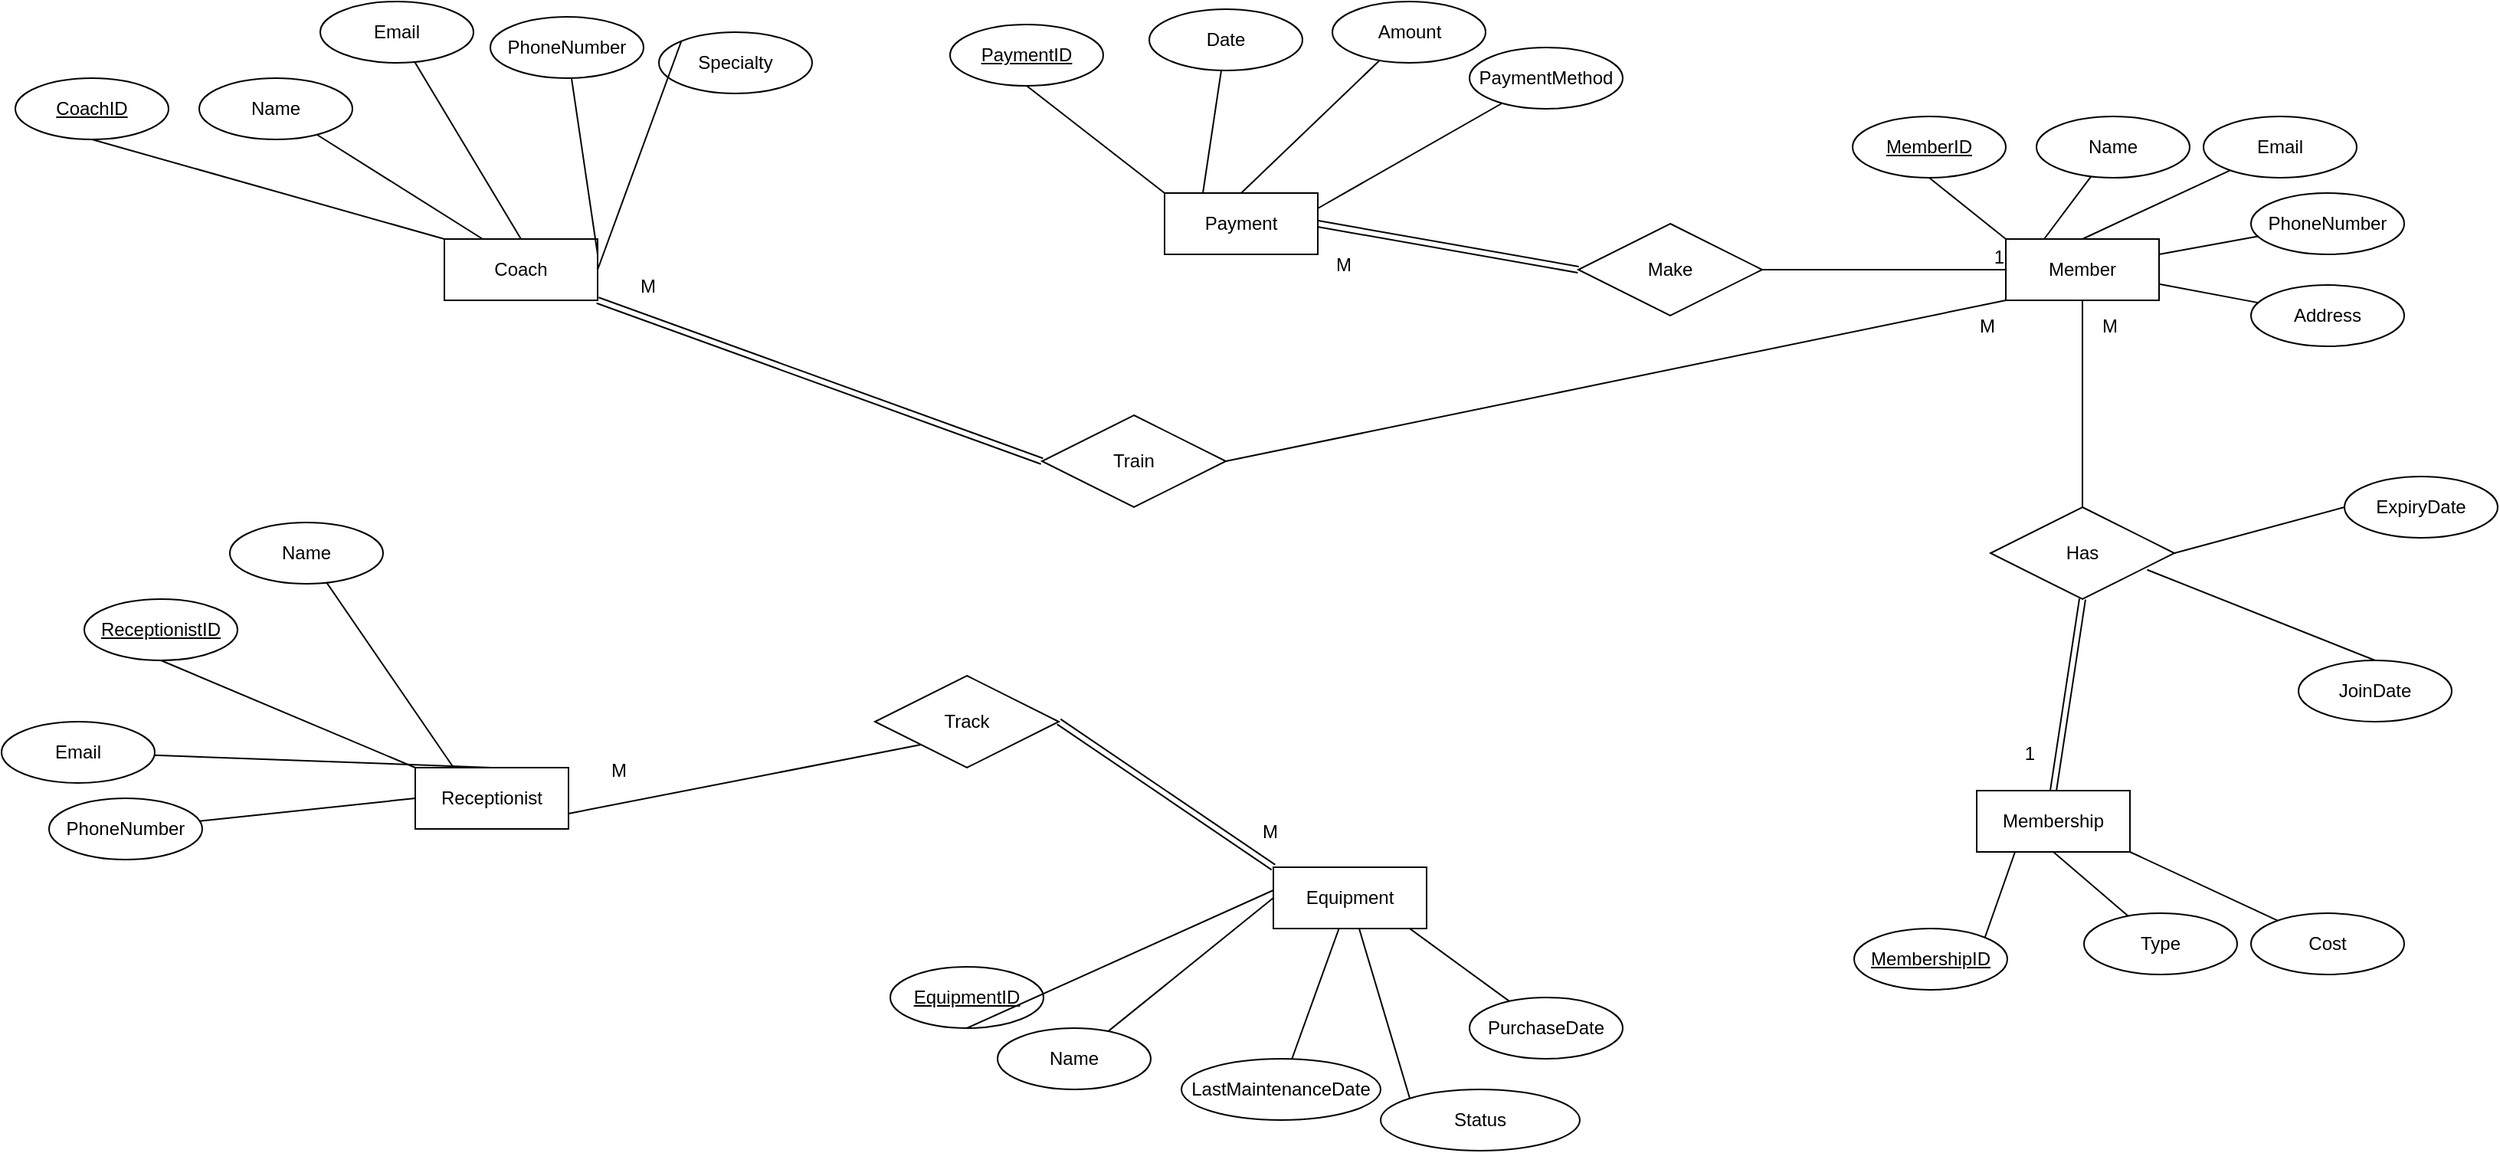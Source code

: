 <mxfile version="25.0.3" pages="2">
  <diagram name="ERD" id="cdSSShs4NnJKhbmgQN8T">
    <mxGraphModel dx="2681" dy="784" grid="1" gridSize="10" guides="1" tooltips="1" connect="1" arrows="1" fold="1" page="1" pageScale="1" pageWidth="850" pageHeight="1100" math="0" shadow="0" extFonts="Permanent Marker^https://fonts.googleapis.com/css?family=Permanent+Marker">
      <root>
        <mxCell id="0" />
        <mxCell id="1" parent="0" />
        <mxCell id="Lm2aUK_gfq5kiJsOKqdE-2" value="Member" style="whiteSpace=wrap;html=1;align=center;" parent="1" vertex="1">
          <mxGeometry x="829" y="165" width="100" height="40" as="geometry" />
        </mxCell>
        <mxCell id="Lm2aUK_gfq5kiJsOKqdE-11" value="MemberID " style="ellipse;whiteSpace=wrap;html=1;align=center;fontStyle=4;" parent="1" vertex="1">
          <mxGeometry x="729" y="85" width="100" height="40" as="geometry" />
        </mxCell>
        <mxCell id="Lm2aUK_gfq5kiJsOKqdE-13" value="" style="endArrow=none;html=1;rounded=0;exitX=0.5;exitY=1;exitDx=0;exitDy=0;entryX=0;entryY=0;entryDx=0;entryDy=0;" parent="1" source="Lm2aUK_gfq5kiJsOKqdE-11" target="Lm2aUK_gfq5kiJsOKqdE-2" edge="1">
          <mxGeometry relative="1" as="geometry">
            <mxPoint x="589" y="305" as="sourcePoint" />
            <mxPoint x="749" y="305" as="targetPoint" />
          </mxGeometry>
        </mxCell>
        <mxCell id="Lm2aUK_gfq5kiJsOKqdE-14" value="Name" style="ellipse;whiteSpace=wrap;html=1;align=center;" parent="1" vertex="1">
          <mxGeometry x="849" y="85" width="100" height="40" as="geometry" />
        </mxCell>
        <mxCell id="Lm2aUK_gfq5kiJsOKqdE-15" value="" style="endArrow=none;html=1;rounded=0;entryX=0.25;entryY=0;entryDx=0;entryDy=0;" parent="1" source="Lm2aUK_gfq5kiJsOKqdE-14" target="Lm2aUK_gfq5kiJsOKqdE-2" edge="1">
          <mxGeometry relative="1" as="geometry">
            <mxPoint x="789" y="135" as="sourcePoint" />
            <mxPoint x="839" y="175" as="targetPoint" />
          </mxGeometry>
        </mxCell>
        <mxCell id="Lm2aUK_gfq5kiJsOKqdE-16" value="Email" style="ellipse;whiteSpace=wrap;html=1;align=center;" parent="1" vertex="1">
          <mxGeometry x="958" y="85" width="100" height="40" as="geometry" />
        </mxCell>
        <mxCell id="Lm2aUK_gfq5kiJsOKqdE-17" value="" style="endArrow=none;html=1;rounded=0;entryX=0.5;entryY=0;entryDx=0;entryDy=0;" parent="1" source="Lm2aUK_gfq5kiJsOKqdE-16" target="Lm2aUK_gfq5kiJsOKqdE-2" edge="1">
          <mxGeometry relative="1" as="geometry">
            <mxPoint x="898" y="135" as="sourcePoint" />
            <mxPoint x="949" y="168" as="targetPoint" />
          </mxGeometry>
        </mxCell>
        <mxCell id="Lm2aUK_gfq5kiJsOKqdE-18" value="" style="endArrow=none;html=1;rounded=0;entryX=1;entryY=0.25;entryDx=0;entryDy=0;" parent="1" source="Lm2aUK_gfq5kiJsOKqdE-19" target="Lm2aUK_gfq5kiJsOKqdE-2" edge="1">
          <mxGeometry relative="1" as="geometry">
            <mxPoint x="908" y="145" as="sourcePoint" />
            <mxPoint x="873" y="177" as="targetPoint" />
          </mxGeometry>
        </mxCell>
        <mxCell id="Lm2aUK_gfq5kiJsOKqdE-19" value="PhoneNumber" style="ellipse;whiteSpace=wrap;html=1;align=center;" parent="1" vertex="1">
          <mxGeometry x="989" y="135" width="100" height="40" as="geometry" />
        </mxCell>
        <mxCell id="Lm2aUK_gfq5kiJsOKqdE-20" value="Address" style="ellipse;whiteSpace=wrap;html=1;align=center;" parent="1" vertex="1">
          <mxGeometry x="989" y="195" width="100" height="40" as="geometry" />
        </mxCell>
        <mxCell id="Lm2aUK_gfq5kiJsOKqdE-21" value="" style="endArrow=none;html=1;rounded=0;" parent="1" source="Lm2aUK_gfq5kiJsOKqdE-20" target="Lm2aUK_gfq5kiJsOKqdE-2" edge="1">
          <mxGeometry relative="1" as="geometry">
            <mxPoint x="1002" y="171" as="sourcePoint" />
            <mxPoint x="883" y="187" as="targetPoint" />
          </mxGeometry>
        </mxCell>
        <mxCell id="Lm2aUK_gfq5kiJsOKqdE-22" value="JoinDate" style="ellipse;whiteSpace=wrap;html=1;align=center;" parent="1" vertex="1">
          <mxGeometry x="1020" y="440" width="100" height="40" as="geometry" />
        </mxCell>
        <mxCell id="Lm2aUK_gfq5kiJsOKqdE-24" value="" style="endArrow=none;html=1;rounded=0;exitX=0.5;exitY=0;exitDx=0;exitDy=0;entryX=0.852;entryY=0.681;entryDx=0;entryDy=0;entryPerimeter=0;" parent="1" source="Lm2aUK_gfq5kiJsOKqdE-22" target="Lm2aUK_gfq5kiJsOKqdE-95" edge="1">
          <mxGeometry relative="1" as="geometry">
            <mxPoint x="723" y="682" as="sourcePoint" />
            <mxPoint x="709" y="780" as="targetPoint" />
          </mxGeometry>
        </mxCell>
        <mxCell id="Lm2aUK_gfq5kiJsOKqdE-25" value="ExpiryDate" style="ellipse;whiteSpace=wrap;html=1;align=center;" parent="1" vertex="1">
          <mxGeometry x="1050" y="320" width="100" height="40" as="geometry" />
        </mxCell>
        <mxCell id="Lm2aUK_gfq5kiJsOKqdE-26" value="" style="endArrow=none;html=1;rounded=0;exitX=0;exitY=0.5;exitDx=0;exitDy=0;entryX=1;entryY=0.5;entryDx=0;entryDy=0;" parent="1" source="Lm2aUK_gfq5kiJsOKqdE-25" target="Lm2aUK_gfq5kiJsOKqdE-95" edge="1">
          <mxGeometry relative="1" as="geometry">
            <mxPoint x="699" y="720" as="sourcePoint" />
            <mxPoint x="669" y="780" as="targetPoint" />
          </mxGeometry>
        </mxCell>
        <mxCell id="Lm2aUK_gfq5kiJsOKqdE-27" value="Membership" style="whiteSpace=wrap;html=1;align=center;" parent="1" vertex="1">
          <mxGeometry x="810" y="525" width="100" height="40" as="geometry" />
        </mxCell>
        <mxCell id="Lm2aUK_gfq5kiJsOKqdE-28" value="MembershipID  " style="ellipse;whiteSpace=wrap;html=1;align=center;fontStyle=4;" parent="1" vertex="1">
          <mxGeometry x="730" y="615" width="100" height="40" as="geometry" />
        </mxCell>
        <mxCell id="Lm2aUK_gfq5kiJsOKqdE-29" value="" style="endArrow=none;html=1;rounded=0;exitX=1;exitY=0;exitDx=0;exitDy=0;entryX=0.25;entryY=1;entryDx=0;entryDy=0;" parent="1" source="Lm2aUK_gfq5kiJsOKqdE-28" target="Lm2aUK_gfq5kiJsOKqdE-27" edge="1">
          <mxGeometry relative="1" as="geometry">
            <mxPoint x="620" y="825" as="sourcePoint" />
            <mxPoint x="860" y="685" as="targetPoint" />
          </mxGeometry>
        </mxCell>
        <mxCell id="Lm2aUK_gfq5kiJsOKqdE-30" value="Type " style="ellipse;whiteSpace=wrap;html=1;align=center;" parent="1" vertex="1">
          <mxGeometry x="880" y="605" width="100" height="40" as="geometry" />
        </mxCell>
        <mxCell id="Lm2aUK_gfq5kiJsOKqdE-31" value="" style="endArrow=none;html=1;rounded=0;entryX=0.5;entryY=1;entryDx=0;entryDy=0;" parent="1" source="Lm2aUK_gfq5kiJsOKqdE-30" target="Lm2aUK_gfq5kiJsOKqdE-27" edge="1">
          <mxGeometry relative="1" as="geometry">
            <mxPoint x="820" y="655" as="sourcePoint" />
            <mxPoint x="885" y="685" as="targetPoint" />
          </mxGeometry>
        </mxCell>
        <mxCell id="Lm2aUK_gfq5kiJsOKqdE-32" value="Cost" style="ellipse;whiteSpace=wrap;html=1;align=center;" parent="1" vertex="1">
          <mxGeometry x="989" y="605" width="100" height="40" as="geometry" />
        </mxCell>
        <mxCell id="Lm2aUK_gfq5kiJsOKqdE-33" value="" style="endArrow=none;html=1;rounded=0;entryX=1;entryY=1;entryDx=0;entryDy=0;" parent="1" source="Lm2aUK_gfq5kiJsOKqdE-32" target="Lm2aUK_gfq5kiJsOKqdE-27" edge="1">
          <mxGeometry relative="1" as="geometry">
            <mxPoint x="929" y="655" as="sourcePoint" />
            <mxPoint x="910" y="685" as="targetPoint" />
          </mxGeometry>
        </mxCell>
        <mxCell id="Lm2aUK_gfq5kiJsOKqdE-36" value="Coach" style="whiteSpace=wrap;html=1;align=center;" parent="1" vertex="1">
          <mxGeometry x="-190" y="165" width="100" height="40" as="geometry" />
        </mxCell>
        <mxCell id="Lm2aUK_gfq5kiJsOKqdE-37" value="CoachID " style="ellipse;whiteSpace=wrap;html=1;align=center;fontStyle=4;" parent="1" vertex="1">
          <mxGeometry x="-470" y="60" width="100" height="40" as="geometry" />
        </mxCell>
        <mxCell id="Lm2aUK_gfq5kiJsOKqdE-38" value="" style="endArrow=none;html=1;rounded=0;exitX=0.5;exitY=1;exitDx=0;exitDy=0;entryX=0;entryY=0;entryDx=0;entryDy=0;" parent="1" source="Lm2aUK_gfq5kiJsOKqdE-37" target="Lm2aUK_gfq5kiJsOKqdE-36" edge="1">
          <mxGeometry relative="1" as="geometry">
            <mxPoint x="-520" y="270" as="sourcePoint" />
            <mxPoint x="-360" y="270" as="targetPoint" />
          </mxGeometry>
        </mxCell>
        <mxCell id="Lm2aUK_gfq5kiJsOKqdE-39" value="Name" style="ellipse;whiteSpace=wrap;html=1;align=center;" parent="1" vertex="1">
          <mxGeometry x="-350" y="60" width="100" height="40" as="geometry" />
        </mxCell>
        <mxCell id="Lm2aUK_gfq5kiJsOKqdE-40" value="" style="endArrow=none;html=1;rounded=0;entryX=0.25;entryY=0;entryDx=0;entryDy=0;" parent="1" source="Lm2aUK_gfq5kiJsOKqdE-39" target="Lm2aUK_gfq5kiJsOKqdE-36" edge="1">
          <mxGeometry relative="1" as="geometry">
            <mxPoint x="-320" y="100" as="sourcePoint" />
            <mxPoint x="-270" y="140" as="targetPoint" />
          </mxGeometry>
        </mxCell>
        <mxCell id="Lm2aUK_gfq5kiJsOKqdE-41" value="Email" style="ellipse;whiteSpace=wrap;html=1;align=center;" parent="1" vertex="1">
          <mxGeometry x="-271" y="10" width="100" height="40" as="geometry" />
        </mxCell>
        <mxCell id="Lm2aUK_gfq5kiJsOKqdE-42" value="" style="endArrow=none;html=1;rounded=0;entryX=0.5;entryY=0;entryDx=0;entryDy=0;" parent="1" source="Lm2aUK_gfq5kiJsOKqdE-41" target="Lm2aUK_gfq5kiJsOKqdE-36" edge="1">
          <mxGeometry relative="1" as="geometry">
            <mxPoint x="-211" y="100" as="sourcePoint" />
            <mxPoint x="-160" y="133" as="targetPoint" />
          </mxGeometry>
        </mxCell>
        <mxCell id="Lm2aUK_gfq5kiJsOKqdE-43" value="" style="endArrow=none;html=1;rounded=0;entryX=1;entryY=0.25;entryDx=0;entryDy=0;" parent="1" source="Lm2aUK_gfq5kiJsOKqdE-44" target="Lm2aUK_gfq5kiJsOKqdE-36" edge="1">
          <mxGeometry relative="1" as="geometry">
            <mxPoint x="-201" y="110" as="sourcePoint" />
            <mxPoint x="-236" y="142" as="targetPoint" />
          </mxGeometry>
        </mxCell>
        <mxCell id="Lm2aUK_gfq5kiJsOKqdE-44" value="PhoneNumber" style="ellipse;whiteSpace=wrap;html=1;align=center;" parent="1" vertex="1">
          <mxGeometry x="-160" y="20" width="100" height="40" as="geometry" />
        </mxCell>
        <mxCell id="Lm2aUK_gfq5kiJsOKqdE-46" value="Specialty" style="ellipse;whiteSpace=wrap;html=1;align=center;" parent="1" vertex="1">
          <mxGeometry x="-50" y="30" width="100" height="40" as="geometry" />
        </mxCell>
        <mxCell id="Lm2aUK_gfq5kiJsOKqdE-47" value="" style="endArrow=none;html=1;rounded=0;entryX=1;entryY=0.5;entryDx=0;entryDy=0;exitX=0;exitY=0;exitDx=0;exitDy=0;" parent="1" source="Lm2aUK_gfq5kiJsOKqdE-46" target="Lm2aUK_gfq5kiJsOKqdE-36" edge="1">
          <mxGeometry relative="1" as="geometry">
            <mxPoint x="-106" y="138" as="sourcePoint" />
            <mxPoint x="-170" y="150" as="targetPoint" />
          </mxGeometry>
        </mxCell>
        <mxCell id="Lm2aUK_gfq5kiJsOKqdE-49" value="Equipment" style="whiteSpace=wrap;html=1;align=center;" parent="1" vertex="1">
          <mxGeometry x="351" y="575" width="100" height="40" as="geometry" />
        </mxCell>
        <mxCell id="Lm2aUK_gfq5kiJsOKqdE-50" value="EquipmentID  " style="ellipse;whiteSpace=wrap;html=1;align=center;fontStyle=4;" parent="1" vertex="1">
          <mxGeometry x="101" y="640" width="100" height="40" as="geometry" />
        </mxCell>
        <mxCell id="Lm2aUK_gfq5kiJsOKqdE-51" value="" style="endArrow=none;html=1;rounded=0;exitX=0.5;exitY=1;exitDx=0;exitDy=0;" parent="1" source="Lm2aUK_gfq5kiJsOKqdE-50" edge="1">
          <mxGeometry relative="1" as="geometry">
            <mxPoint x="111" y="715" as="sourcePoint" />
            <mxPoint x="351" y="590" as="targetPoint" />
          </mxGeometry>
        </mxCell>
        <mxCell id="Lm2aUK_gfq5kiJsOKqdE-52" value="Name " style="ellipse;whiteSpace=wrap;html=1;align=center;" parent="1" vertex="1">
          <mxGeometry x="171" y="680" width="100" height="40" as="geometry" />
        </mxCell>
        <mxCell id="Lm2aUK_gfq5kiJsOKqdE-53" value="" style="endArrow=none;html=1;rounded=0;entryX=0;entryY=0.5;entryDx=0;entryDy=0;" parent="1" source="Lm2aUK_gfq5kiJsOKqdE-52" target="Lm2aUK_gfq5kiJsOKqdE-49" edge="1">
          <mxGeometry relative="1" as="geometry">
            <mxPoint x="311" y="545" as="sourcePoint" />
            <mxPoint x="361" y="585" as="targetPoint" />
          </mxGeometry>
        </mxCell>
        <mxCell id="Lm2aUK_gfq5kiJsOKqdE-54" value="" style="endArrow=none;html=1;rounded=0;entryX=0.887;entryY=0.996;entryDx=0;entryDy=0;entryPerimeter=0;" parent="1" source="Lm2aUK_gfq5kiJsOKqdE-55" target="Lm2aUK_gfq5kiJsOKqdE-49" edge="1">
          <mxGeometry relative="1" as="geometry">
            <mxPoint x="420" y="545" as="sourcePoint" />
            <mxPoint x="471" y="578" as="targetPoint" />
          </mxGeometry>
        </mxCell>
        <mxCell id="Lm2aUK_gfq5kiJsOKqdE-55" value="PurchaseDate" style="ellipse;whiteSpace=wrap;html=1;align=center;" parent="1" vertex="1">
          <mxGeometry x="479" y="660" width="100" height="40" as="geometry" />
        </mxCell>
        <mxCell id="Lm2aUK_gfq5kiJsOKqdE-56" value="LastMaintenanceDate" style="ellipse;whiteSpace=wrap;html=1;align=center;" parent="1" vertex="1">
          <mxGeometry x="291" y="700" width="130" height="40" as="geometry" />
        </mxCell>
        <mxCell id="Lm2aUK_gfq5kiJsOKqdE-57" value="Status" style="ellipse;whiteSpace=wrap;html=1;align=center;" parent="1" vertex="1">
          <mxGeometry x="421" y="720" width="130" height="40" as="geometry" />
        </mxCell>
        <mxCell id="Lm2aUK_gfq5kiJsOKqdE-58" value="" style="endArrow=none;html=1;rounded=0;" parent="1" source="Lm2aUK_gfq5kiJsOKqdE-56" target="Lm2aUK_gfq5kiJsOKqdE-49" edge="1">
          <mxGeometry relative="1" as="geometry">
            <mxPoint x="507.5" y="540" as="sourcePoint" />
            <mxPoint x="411.5" y="585" as="targetPoint" />
          </mxGeometry>
        </mxCell>
        <mxCell id="Lm2aUK_gfq5kiJsOKqdE-59" value="" style="endArrow=none;html=1;rounded=0;exitX=0;exitY=0;exitDx=0;exitDy=0;" parent="1" source="Lm2aUK_gfq5kiJsOKqdE-57" target="Lm2aUK_gfq5kiJsOKqdE-49" edge="1">
          <mxGeometry relative="1" as="geometry">
            <mxPoint x="502.5" y="578" as="sourcePoint" />
            <mxPoint x="461.5" y="591" as="targetPoint" />
          </mxGeometry>
        </mxCell>
        <mxCell id="Lm2aUK_gfq5kiJsOKqdE-60" value="Payment" style="whiteSpace=wrap;html=1;align=center;" parent="1" vertex="1">
          <mxGeometry x="280" y="135" width="100" height="40" as="geometry" />
        </mxCell>
        <mxCell id="Lm2aUK_gfq5kiJsOKqdE-61" value="PaymentID  " style="ellipse;whiteSpace=wrap;html=1;align=center;fontStyle=4;" parent="1" vertex="1">
          <mxGeometry x="140" y="25" width="100" height="40" as="geometry" />
        </mxCell>
        <mxCell id="Lm2aUK_gfq5kiJsOKqdE-62" value="Date" style="ellipse;whiteSpace=wrap;html=1;align=center;" parent="1" vertex="1">
          <mxGeometry x="270" y="15" width="100" height="40" as="geometry" />
        </mxCell>
        <mxCell id="Lm2aUK_gfq5kiJsOKqdE-63" value="" style="endArrow=none;html=1;rounded=0;entryX=0.25;entryY=0;entryDx=0;entryDy=0;" parent="1" source="Lm2aUK_gfq5kiJsOKqdE-62" target="Lm2aUK_gfq5kiJsOKqdE-60" edge="1">
          <mxGeometry relative="1" as="geometry">
            <mxPoint x="240" y="105" as="sourcePoint" />
            <mxPoint x="290" y="145" as="targetPoint" />
          </mxGeometry>
        </mxCell>
        <mxCell id="Lm2aUK_gfq5kiJsOKqdE-64" value="" style="endArrow=none;html=1;rounded=0;exitX=0.5;exitY=1;exitDx=0;exitDy=0;entryX=0;entryY=0;entryDx=0;entryDy=0;" parent="1" source="Lm2aUK_gfq5kiJsOKqdE-61" target="Lm2aUK_gfq5kiJsOKqdE-60" edge="1">
          <mxGeometry relative="1" as="geometry">
            <mxPoint x="40" y="275" as="sourcePoint" />
            <mxPoint x="200" y="275" as="targetPoint" />
          </mxGeometry>
        </mxCell>
        <mxCell id="Lm2aUK_gfq5kiJsOKqdE-65" value="" style="endArrow=none;html=1;rounded=0;entryX=0.5;entryY=0;entryDx=0;entryDy=0;" parent="1" source="Lm2aUK_gfq5kiJsOKqdE-66" target="Lm2aUK_gfq5kiJsOKqdE-60" edge="1">
          <mxGeometry relative="1" as="geometry">
            <mxPoint x="349" y="105" as="sourcePoint" />
            <mxPoint x="400" y="138" as="targetPoint" />
          </mxGeometry>
        </mxCell>
        <mxCell id="Lm2aUK_gfq5kiJsOKqdE-66" value="Amount" style="ellipse;whiteSpace=wrap;html=1;align=center;" parent="1" vertex="1">
          <mxGeometry x="389.5" y="10" width="100" height="40" as="geometry" />
        </mxCell>
        <mxCell id="Lm2aUK_gfq5kiJsOKqdE-67" value="PaymentMethod" style="ellipse;whiteSpace=wrap;html=1;align=center;" parent="1" vertex="1">
          <mxGeometry x="479" y="40" width="100" height="40" as="geometry" />
        </mxCell>
        <mxCell id="Lm2aUK_gfq5kiJsOKqdE-68" value="" style="endArrow=none;html=1;rounded=0;entryX=1;entryY=0.25;entryDx=0;entryDy=0;" parent="1" source="Lm2aUK_gfq5kiJsOKqdE-67" target="Lm2aUK_gfq5kiJsOKqdE-60" edge="1">
          <mxGeometry relative="1" as="geometry">
            <mxPoint x="359" y="115" as="sourcePoint" />
            <mxPoint x="324" y="147" as="targetPoint" />
          </mxGeometry>
        </mxCell>
        <mxCell id="Lm2aUK_gfq5kiJsOKqdE-83" value="Receptionist" style="whiteSpace=wrap;html=1;align=center;" parent="1" vertex="1">
          <mxGeometry x="-209" y="510" width="100" height="40" as="geometry" />
        </mxCell>
        <mxCell id="Lm2aUK_gfq5kiJsOKqdE-84" value="ReceptionistID  " style="ellipse;whiteSpace=wrap;html=1;align=center;fontStyle=4;" parent="1" vertex="1">
          <mxGeometry x="-425" y="400" width="100" height="40" as="geometry" />
        </mxCell>
        <mxCell id="Lm2aUK_gfq5kiJsOKqdE-85" value="" style="endArrow=none;html=1;rounded=0;exitX=0.5;exitY=1;exitDx=0;exitDy=0;entryX=0;entryY=0;entryDx=0;entryDy=0;" parent="1" source="Lm2aUK_gfq5kiJsOKqdE-84" target="Lm2aUK_gfq5kiJsOKqdE-83" edge="1">
          <mxGeometry relative="1" as="geometry">
            <mxPoint x="-449" y="650" as="sourcePoint" />
            <mxPoint x="-289" y="650" as="targetPoint" />
          </mxGeometry>
        </mxCell>
        <mxCell id="Lm2aUK_gfq5kiJsOKqdE-86" value="Name" style="ellipse;whiteSpace=wrap;html=1;align=center;" parent="1" vertex="1">
          <mxGeometry x="-330" y="350" width="100" height="40" as="geometry" />
        </mxCell>
        <mxCell id="Lm2aUK_gfq5kiJsOKqdE-87" value="" style="endArrow=none;html=1;rounded=0;entryX=0.25;entryY=0;entryDx=0;entryDy=0;" parent="1" source="Lm2aUK_gfq5kiJsOKqdE-86" target="Lm2aUK_gfq5kiJsOKqdE-83" edge="1">
          <mxGeometry relative="1" as="geometry">
            <mxPoint x="-249" y="480" as="sourcePoint" />
            <mxPoint x="-199" y="520" as="targetPoint" />
          </mxGeometry>
        </mxCell>
        <mxCell id="Lm2aUK_gfq5kiJsOKqdE-88" value="Email" style="ellipse;whiteSpace=wrap;html=1;align=center;" parent="1" vertex="1">
          <mxGeometry x="-479" y="480" width="100" height="40" as="geometry" />
        </mxCell>
        <mxCell id="Lm2aUK_gfq5kiJsOKqdE-89" value="" style="endArrow=none;html=1;rounded=0;entryX=0.5;entryY=0;entryDx=0;entryDy=0;" parent="1" source="Lm2aUK_gfq5kiJsOKqdE-88" target="Lm2aUK_gfq5kiJsOKqdE-83" edge="1">
          <mxGeometry relative="1" as="geometry">
            <mxPoint x="-140" y="480" as="sourcePoint" />
            <mxPoint x="-89" y="513" as="targetPoint" />
          </mxGeometry>
        </mxCell>
        <mxCell id="Lm2aUK_gfq5kiJsOKqdE-90" value="" style="endArrow=none;html=1;rounded=0;entryX=0;entryY=0.5;entryDx=0;entryDy=0;" parent="1" source="Lm2aUK_gfq5kiJsOKqdE-91" target="Lm2aUK_gfq5kiJsOKqdE-83" edge="1">
          <mxGeometry relative="1" as="geometry">
            <mxPoint x="-130" y="490" as="sourcePoint" />
            <mxPoint x="-165" y="522" as="targetPoint" />
          </mxGeometry>
        </mxCell>
        <mxCell id="Lm2aUK_gfq5kiJsOKqdE-91" value="PhoneNumber" style="ellipse;whiteSpace=wrap;html=1;align=center;" parent="1" vertex="1">
          <mxGeometry x="-448" y="530" width="100" height="40" as="geometry" />
        </mxCell>
        <mxCell id="Lm2aUK_gfq5kiJsOKqdE-95" value="Has" style="shape=rhombus;perimeter=rhombusPerimeter;whiteSpace=wrap;html=1;align=center;" parent="1" vertex="1">
          <mxGeometry x="819" y="340" width="120" height="60" as="geometry" />
        </mxCell>
        <mxCell id="Lm2aUK_gfq5kiJsOKqdE-96" value="" style="shape=link;html=1;rounded=0;entryX=0.5;entryY=0;entryDx=0;entryDy=0;exitX=0.5;exitY=1;exitDx=0;exitDy=0;" parent="1" source="Lm2aUK_gfq5kiJsOKqdE-95" target="Lm2aUK_gfq5kiJsOKqdE-27" edge="1">
          <mxGeometry relative="1" as="geometry">
            <mxPoint x="400" y="520" as="sourcePoint" />
            <mxPoint x="560" y="520" as="targetPoint" />
          </mxGeometry>
        </mxCell>
        <mxCell id="Lm2aUK_gfq5kiJsOKqdE-97" value="1" style="resizable=0;html=1;whiteSpace=wrap;align=right;verticalAlign=bottom;" parent="Lm2aUK_gfq5kiJsOKqdE-96" connectable="0" vertex="1">
          <mxGeometry x="1" relative="1" as="geometry">
            <mxPoint x="-10" y="-16" as="offset" />
          </mxGeometry>
        </mxCell>
        <mxCell id="Lm2aUK_gfq5kiJsOKqdE-98" value="" style="endArrow=none;html=1;rounded=0;exitX=0.5;exitY=1;exitDx=0;exitDy=0;entryX=0.5;entryY=0;entryDx=0;entryDy=0;" parent="1" source="Lm2aUK_gfq5kiJsOKqdE-2" target="Lm2aUK_gfq5kiJsOKqdE-95" edge="1">
          <mxGeometry relative="1" as="geometry">
            <mxPoint x="400" y="520" as="sourcePoint" />
            <mxPoint x="560" y="520" as="targetPoint" />
          </mxGeometry>
        </mxCell>
        <mxCell id="Lm2aUK_gfq5kiJsOKqdE-99" value="M" style="resizable=0;html=1;whiteSpace=wrap;align=left;verticalAlign=bottom;" parent="Lm2aUK_gfq5kiJsOKqdE-98" connectable="0" vertex="1">
          <mxGeometry x="-1" relative="1" as="geometry">
            <mxPoint x="11" y="25" as="offset" />
          </mxGeometry>
        </mxCell>
        <mxCell id="Lm2aUK_gfq5kiJsOKqdE-101" value="Make" style="shape=rhombus;perimeter=rhombusPerimeter;whiteSpace=wrap;html=1;align=center;" parent="1" vertex="1">
          <mxGeometry x="550" y="155" width="120" height="60" as="geometry" />
        </mxCell>
        <mxCell id="Lm2aUK_gfq5kiJsOKqdE-102" value="" style="endArrow=none;html=1;rounded=0;entryX=0;entryY=0.5;entryDx=0;entryDy=0;" parent="1" source="Lm2aUK_gfq5kiJsOKqdE-101" target="Lm2aUK_gfq5kiJsOKqdE-2" edge="1">
          <mxGeometry relative="1" as="geometry">
            <mxPoint x="400" y="380" as="sourcePoint" />
            <mxPoint x="560" y="380" as="targetPoint" />
          </mxGeometry>
        </mxCell>
        <mxCell id="Lm2aUK_gfq5kiJsOKqdE-103" value="1" style="resizable=0;html=1;whiteSpace=wrap;align=right;verticalAlign=bottom;" parent="Lm2aUK_gfq5kiJsOKqdE-102" connectable="0" vertex="1">
          <mxGeometry x="1" relative="1" as="geometry" />
        </mxCell>
        <mxCell id="Lm2aUK_gfq5kiJsOKqdE-104" value="" style="shape=link;html=1;rounded=0;exitX=1;exitY=0.5;exitDx=0;exitDy=0;entryX=0;entryY=0.5;entryDx=0;entryDy=0;" parent="1" source="Lm2aUK_gfq5kiJsOKqdE-60" target="Lm2aUK_gfq5kiJsOKqdE-101" edge="1">
          <mxGeometry relative="1" as="geometry">
            <mxPoint x="400" y="380" as="sourcePoint" />
            <mxPoint x="560" y="380" as="targetPoint" />
          </mxGeometry>
        </mxCell>
        <mxCell id="Lm2aUK_gfq5kiJsOKqdE-105" value="M" style="resizable=0;html=1;whiteSpace=wrap;align=left;verticalAlign=bottom;" parent="Lm2aUK_gfq5kiJsOKqdE-104" connectable="0" vertex="1">
          <mxGeometry x="-1" relative="1" as="geometry">
            <mxPoint x="10" y="35" as="offset" />
          </mxGeometry>
        </mxCell>
        <mxCell id="Lm2aUK_gfq5kiJsOKqdE-109" value="Train" style="shape=rhombus;perimeter=rhombusPerimeter;whiteSpace=wrap;html=1;align=center;" parent="1" vertex="1">
          <mxGeometry x="200" y="280" width="120" height="60" as="geometry" />
        </mxCell>
        <mxCell id="Lm2aUK_gfq5kiJsOKqdE-110" value="" style="shape=link;html=1;rounded=0;exitX=0;exitY=0.5;exitDx=0;exitDy=0;entryX=1;entryY=1;entryDx=0;entryDy=0;" parent="1" source="Lm2aUK_gfq5kiJsOKqdE-109" target="Lm2aUK_gfq5kiJsOKqdE-36" edge="1">
          <mxGeometry relative="1" as="geometry">
            <mxPoint x="400" y="380" as="sourcePoint" />
            <mxPoint x="150" y="220" as="targetPoint" />
          </mxGeometry>
        </mxCell>
        <mxCell id="Lm2aUK_gfq5kiJsOKqdE-111" value="M" style="resizable=0;html=1;whiteSpace=wrap;align=right;verticalAlign=bottom;" parent="Lm2aUK_gfq5kiJsOKqdE-110" connectable="0" vertex="1">
          <mxGeometry x="1" relative="1" as="geometry">
            <mxPoint x="40" as="offset" />
          </mxGeometry>
        </mxCell>
        <mxCell id="Lm2aUK_gfq5kiJsOKqdE-112" value="" style="endArrow=none;html=1;rounded=0;exitX=0;exitY=1;exitDx=0;exitDy=0;entryX=1;entryY=0.5;entryDx=0;entryDy=0;" parent="1" source="Lm2aUK_gfq5kiJsOKqdE-2" target="Lm2aUK_gfq5kiJsOKqdE-109" edge="1">
          <mxGeometry relative="1" as="geometry">
            <mxPoint x="400" y="380" as="sourcePoint" />
            <mxPoint x="560" y="380" as="targetPoint" />
          </mxGeometry>
        </mxCell>
        <mxCell id="Lm2aUK_gfq5kiJsOKqdE-113" value="M" style="resizable=0;html=1;whiteSpace=wrap;align=left;verticalAlign=bottom;" parent="Lm2aUK_gfq5kiJsOKqdE-112" connectable="0" vertex="1">
          <mxGeometry x="-1" relative="1" as="geometry">
            <mxPoint x="-19" y="25" as="offset" />
          </mxGeometry>
        </mxCell>
        <mxCell id="Lm2aUK_gfq5kiJsOKqdE-121" value="Track" style="shape=rhombus;perimeter=rhombusPerimeter;whiteSpace=wrap;html=1;align=center;" parent="1" vertex="1">
          <mxGeometry x="91" y="450" width="120" height="60" as="geometry" />
        </mxCell>
        <mxCell id="Lm2aUK_gfq5kiJsOKqdE-125" value="" style="shape=link;html=1;rounded=0;exitX=0;exitY=0;exitDx=0;exitDy=0;entryX=1;entryY=0.5;entryDx=0;entryDy=0;" parent="1" source="Lm2aUK_gfq5kiJsOKqdE-49" target="Lm2aUK_gfq5kiJsOKqdE-121" edge="1">
          <mxGeometry relative="1" as="geometry">
            <mxPoint x="341" y="490" as="sourcePoint" />
            <mxPoint x="501" y="490" as="targetPoint" />
          </mxGeometry>
        </mxCell>
        <mxCell id="Lm2aUK_gfq5kiJsOKqdE-126" value="M" style="resizable=0;html=1;whiteSpace=wrap;align=right;verticalAlign=bottom;" parent="Lm2aUK_gfq5kiJsOKqdE-125" connectable="0" vertex="1">
          <mxGeometry x="1" relative="1" as="geometry">
            <mxPoint x="144" y="80" as="offset" />
          </mxGeometry>
        </mxCell>
        <mxCell id="Lm2aUK_gfq5kiJsOKqdE-127" value="" style="endArrow=none;html=1;rounded=0;exitX=0;exitY=1;exitDx=0;exitDy=0;entryX=1;entryY=0.75;entryDx=0;entryDy=0;" parent="1" source="Lm2aUK_gfq5kiJsOKqdE-121" target="Lm2aUK_gfq5kiJsOKqdE-83" edge="1">
          <mxGeometry relative="1" as="geometry">
            <mxPoint x="341" y="490" as="sourcePoint" />
            <mxPoint x="501" y="490" as="targetPoint" />
          </mxGeometry>
        </mxCell>
        <mxCell id="Lm2aUK_gfq5kiJsOKqdE-128" value="M" style="resizable=0;html=1;whiteSpace=wrap;align=right;verticalAlign=bottom;" parent="Lm2aUK_gfq5kiJsOKqdE-127" connectable="0" vertex="1">
          <mxGeometry x="1" relative="1" as="geometry">
            <mxPoint x="40" y="-20" as="offset" />
          </mxGeometry>
        </mxCell>
      </root>
    </mxGraphModel>
  </diagram>
  <diagram name="Mapping" id="CVa96GitJDWlOyvL94Xh">
    <mxGraphModel dx="1865" dy="2002" grid="1" gridSize="10" guides="1" tooltips="1" connect="1" arrows="1" fold="1" page="1" pageScale="1" pageWidth="850" pageHeight="1100" math="0" shadow="0">
      <root>
        <mxCell id="0" />
        <mxCell id="1" parent="0" />
        <mxCell id="90JAvrCTqKOoeq1hsphq-1" value="" style="rounded=0;whiteSpace=wrap;html=1;" parent="1" vertex="1">
          <mxGeometry y="80" width="410" height="60" as="geometry" />
        </mxCell>
        <mxCell id="90JAvrCTqKOoeq1hsphq-2" value="Member" style="text;html=1;align=center;verticalAlign=middle;resizable=0;points=[];autosize=1;strokeColor=none;fillColor=none;" parent="1" vertex="1">
          <mxGeometry x="-10" y="40" width="70" height="30" as="geometry" />
        </mxCell>
        <mxCell id="90JAvrCTqKOoeq1hsphq-3" value="&lt;u&gt;MemberID&lt;/u&gt;" style="rounded=0;whiteSpace=wrap;html=1;" parent="1" vertex="1">
          <mxGeometry y="80" width="80" height="60" as="geometry" />
        </mxCell>
        <mxCell id="90JAvrCTqKOoeq1hsphq-4" value="Name" style="rounded=0;whiteSpace=wrap;html=1;" parent="1" vertex="1">
          <mxGeometry x="80" y="80" width="80" height="60" as="geometry" />
        </mxCell>
        <mxCell id="90JAvrCTqKOoeq1hsphq-5" value="Email" style="rounded=0;whiteSpace=wrap;html=1;" parent="1" vertex="1">
          <mxGeometry x="160" y="80" width="80" height="60" as="geometry" />
        </mxCell>
        <mxCell id="90JAvrCTqKOoeq1hsphq-6" value="PhoneNumber" style="rounded=0;whiteSpace=wrap;html=1;" parent="1" vertex="1">
          <mxGeometry x="240" y="80" width="90" height="60" as="geometry" />
        </mxCell>
        <mxCell id="90JAvrCTqKOoeq1hsphq-7" value="Address" style="rounded=0;whiteSpace=wrap;html=1;" parent="1" vertex="1">
          <mxGeometry x="330" y="80" width="80" height="60" as="geometry" />
        </mxCell>
        <mxCell id="90JAvrCTqKOoeq1hsphq-17" value="Name" style="rounded=0;whiteSpace=wrap;html=1;" parent="1" vertex="1">
          <mxGeometry x="80" y="212" width="80" height="60" as="geometry" />
        </mxCell>
        <mxCell id="90JAvrCTqKOoeq1hsphq-18" value="Email" style="rounded=0;whiteSpace=wrap;html=1;" parent="1" vertex="1">
          <mxGeometry x="160" y="212" width="80" height="60" as="geometry" />
        </mxCell>
        <mxCell id="90JAvrCTqKOoeq1hsphq-19" value="PhoneNumber" style="rounded=0;whiteSpace=wrap;html=1;" parent="1" vertex="1">
          <mxGeometry x="240" y="212" width="90" height="60" as="geometry" />
        </mxCell>
        <mxCell id="90JAvrCTqKOoeq1hsphq-20" value="Address" style="rounded=0;whiteSpace=wrap;html=1;" parent="1" vertex="1">
          <mxGeometry x="330" y="212" width="80" height="60" as="geometry" />
        </mxCell>
        <mxCell id="90JAvrCTqKOoeq1hsphq-21" value="&lt;u&gt;MemberID&lt;/u&gt;" style="rounded=0;whiteSpace=wrap;html=1;" parent="1" vertex="1">
          <mxGeometry y="212" width="80" height="60" as="geometry" />
        </mxCell>
        <mxCell id="90JAvrCTqKOoeq1hsphq-22" value="Coach" style="text;html=1;align=center;verticalAlign=middle;resizable=0;points=[];autosize=1;strokeColor=none;fillColor=none;" parent="1" vertex="1">
          <mxGeometry x="5" y="180" width="60" height="30" as="geometry" />
        </mxCell>
        <mxCell id="90JAvrCTqKOoeq1hsphq-23" value="" style="rounded=0;whiteSpace=wrap;html=1;" parent="1" vertex="1">
          <mxGeometry y="212" width="410" height="60" as="geometry" />
        </mxCell>
        <mxCell id="90JAvrCTqKOoeq1hsphq-24" value="&lt;u&gt;&lt;span style=&quot;text-wrap-mode: nowrap;&quot;&gt;Coach&lt;/span&gt;ID&lt;/u&gt;" style="rounded=0;whiteSpace=wrap;html=1;" parent="1" vertex="1">
          <mxGeometry y="212" width="80" height="60" as="geometry" />
        </mxCell>
        <mxCell id="90JAvrCTqKOoeq1hsphq-25" value="Name" style="rounded=0;whiteSpace=wrap;html=1;" parent="1" vertex="1">
          <mxGeometry x="80" y="212" width="80" height="60" as="geometry" />
        </mxCell>
        <mxCell id="90JAvrCTqKOoeq1hsphq-26" value="Email" style="rounded=0;whiteSpace=wrap;html=1;" parent="1" vertex="1">
          <mxGeometry x="160" y="212" width="80" height="60" as="geometry" />
        </mxCell>
        <mxCell id="90JAvrCTqKOoeq1hsphq-27" value="PhoneNumber" style="rounded=0;whiteSpace=wrap;html=1;" parent="1" vertex="1">
          <mxGeometry x="240" y="212" width="90" height="60" as="geometry" />
        </mxCell>
        <mxCell id="90JAvrCTqKOoeq1hsphq-28" value="Speicalty" style="rounded=0;whiteSpace=wrap;html=1;" parent="1" vertex="1">
          <mxGeometry x="330" y="212" width="80" height="60" as="geometry" />
        </mxCell>
        <mxCell id="90JAvrCTqKOoeq1hsphq-41" value="Name" style="rounded=0;whiteSpace=wrap;html=1;" parent="1" vertex="1">
          <mxGeometry x="80" y="332" width="80" height="60" as="geometry" />
        </mxCell>
        <mxCell id="90JAvrCTqKOoeq1hsphq-42" value="Email" style="rounded=0;whiteSpace=wrap;html=1;" parent="1" vertex="1">
          <mxGeometry x="160" y="332" width="80" height="60" as="geometry" />
        </mxCell>
        <mxCell id="90JAvrCTqKOoeq1hsphq-43" value="PhoneNumber" style="rounded=0;whiteSpace=wrap;html=1;" parent="1" vertex="1">
          <mxGeometry x="240" y="332" width="90" height="60" as="geometry" />
        </mxCell>
        <mxCell id="90JAvrCTqKOoeq1hsphq-45" value="&lt;u&gt;MemberID&lt;/u&gt;" style="rounded=0;whiteSpace=wrap;html=1;" parent="1" vertex="1">
          <mxGeometry y="332" width="80" height="60" as="geometry" />
        </mxCell>
        <mxCell id="90JAvrCTqKOoeq1hsphq-46" value="Receptionist" style="text;html=1;align=center;verticalAlign=middle;resizable=0;points=[];autosize=1;strokeColor=none;fillColor=none;" parent="1" vertex="1">
          <mxGeometry x="-10" y="300" width="90" height="30" as="geometry" />
        </mxCell>
        <mxCell id="90JAvrCTqKOoeq1hsphq-47" value="&lt;span style=&quot;text-wrap-mode: nowrap;&quot;&gt;Coach&lt;/span&gt;&lt;u&gt;ID&lt;/u&gt;" style="rounded=0;whiteSpace=wrap;html=1;" parent="1" vertex="1">
          <mxGeometry y="332" width="80" height="60" as="geometry" />
        </mxCell>
        <mxCell id="90JAvrCTqKOoeq1hsphq-48" value="Name" style="rounded=0;whiteSpace=wrap;html=1;" parent="1" vertex="1">
          <mxGeometry x="80" y="332" width="80" height="60" as="geometry" />
        </mxCell>
        <mxCell id="90JAvrCTqKOoeq1hsphq-49" value="Email" style="rounded=0;whiteSpace=wrap;html=1;" parent="1" vertex="1">
          <mxGeometry x="160" y="332" width="80" height="60" as="geometry" />
        </mxCell>
        <mxCell id="90JAvrCTqKOoeq1hsphq-50" value="PhoneNumber" style="rounded=0;whiteSpace=wrap;html=1;" parent="1" vertex="1">
          <mxGeometry x="240" y="332" width="90" height="60" as="geometry" />
        </mxCell>
        <mxCell id="90JAvrCTqKOoeq1hsphq-52" value="" style="rounded=0;whiteSpace=wrap;html=1;" parent="1" vertex="1">
          <mxGeometry y="332" width="350" height="60" as="geometry" />
        </mxCell>
        <mxCell id="90JAvrCTqKOoeq1hsphq-53" value="&lt;span style=&quot;text-wrap-mode: nowrap;&quot;&gt;&lt;u&gt;ReceptionistID&lt;/u&gt;&lt;/span&gt;" style="rounded=0;whiteSpace=wrap;html=1;" parent="1" vertex="1">
          <mxGeometry y="332" width="100" height="60" as="geometry" />
        </mxCell>
        <mxCell id="90JAvrCTqKOoeq1hsphq-54" value="Name" style="rounded=0;whiteSpace=wrap;html=1;" parent="1" vertex="1">
          <mxGeometry x="100" y="332" width="80" height="60" as="geometry" />
        </mxCell>
        <mxCell id="90JAvrCTqKOoeq1hsphq-55" value="Email" style="rounded=0;whiteSpace=wrap;html=1;" parent="1" vertex="1">
          <mxGeometry x="180" y="332" width="80" height="60" as="geometry" />
        </mxCell>
        <mxCell id="90JAvrCTqKOoeq1hsphq-56" value="PhoneNumber" style="rounded=0;whiteSpace=wrap;html=1;" parent="1" vertex="1">
          <mxGeometry x="260" y="332" width="90" height="60" as="geometry" />
        </mxCell>
        <mxCell id="90JAvrCTqKOoeq1hsphq-75" value="Name" style="rounded=0;whiteSpace=wrap;html=1;" parent="1" vertex="1">
          <mxGeometry x="85" y="462" width="80" height="60" as="geometry" />
        </mxCell>
        <mxCell id="90JAvrCTqKOoeq1hsphq-76" value="Email" style="rounded=0;whiteSpace=wrap;html=1;" parent="1" vertex="1">
          <mxGeometry x="165" y="462" width="80" height="60" as="geometry" />
        </mxCell>
        <mxCell id="90JAvrCTqKOoeq1hsphq-77" value="PhoneNumber" style="rounded=0;whiteSpace=wrap;html=1;" parent="1" vertex="1">
          <mxGeometry x="245" y="462" width="90" height="60" as="geometry" />
        </mxCell>
        <mxCell id="90JAvrCTqKOoeq1hsphq-78" value="Address" style="rounded=0;whiteSpace=wrap;html=1;" parent="1" vertex="1">
          <mxGeometry x="335" y="462" width="80" height="60" as="geometry" />
        </mxCell>
        <mxCell id="90JAvrCTqKOoeq1hsphq-79" value="&lt;u&gt;MemberID&lt;/u&gt;" style="rounded=0;whiteSpace=wrap;html=1;" parent="1" vertex="1">
          <mxGeometry x="5" y="462" width="80" height="60" as="geometry" />
        </mxCell>
        <mxCell id="90JAvrCTqKOoeq1hsphq-80" value="Equipment" style="text;html=1;align=center;verticalAlign=middle;resizable=0;points=[];autosize=1;strokeColor=none;fillColor=none;" parent="1" vertex="1">
          <mxGeometry y="430" width="80" height="30" as="geometry" />
        </mxCell>
        <mxCell id="90JAvrCTqKOoeq1hsphq-81" value="&lt;span style=&quot;text-wrap-mode: nowrap;&quot;&gt;Coach&lt;/span&gt;&lt;u&gt;ID&lt;/u&gt;" style="rounded=0;whiteSpace=wrap;html=1;" parent="1" vertex="1">
          <mxGeometry x="5" y="462" width="80" height="60" as="geometry" />
        </mxCell>
        <mxCell id="90JAvrCTqKOoeq1hsphq-82" value="Name" style="rounded=0;whiteSpace=wrap;html=1;" parent="1" vertex="1">
          <mxGeometry x="85" y="462" width="80" height="60" as="geometry" />
        </mxCell>
        <mxCell id="90JAvrCTqKOoeq1hsphq-83" value="Email" style="rounded=0;whiteSpace=wrap;html=1;" parent="1" vertex="1">
          <mxGeometry x="165" y="462" width="80" height="60" as="geometry" />
        </mxCell>
        <mxCell id="90JAvrCTqKOoeq1hsphq-84" value="PhoneNumber" style="rounded=0;whiteSpace=wrap;html=1;" parent="1" vertex="1">
          <mxGeometry x="245" y="462" width="90" height="60" as="geometry" />
        </mxCell>
        <mxCell id="90JAvrCTqKOoeq1hsphq-85" value="Speicalty" style="rounded=0;whiteSpace=wrap;html=1;" parent="1" vertex="1">
          <mxGeometry x="335" y="462" width="80" height="60" as="geometry" />
        </mxCell>
        <mxCell id="90JAvrCTqKOoeq1hsphq-86" value="" style="rounded=0;whiteSpace=wrap;html=1;" parent="1" vertex="1">
          <mxGeometry x="5" y="462" width="465" height="60" as="geometry" />
        </mxCell>
        <mxCell id="90JAvrCTqKOoeq1hsphq-87" value="&lt;u&gt;&lt;span style=&quot;text-wrap-mode: nowrap;&quot;&gt;Equipment&lt;/span&gt;&lt;span style=&quot;text-wrap-mode: nowrap;&quot;&gt;ID&lt;/span&gt;&lt;/u&gt;" style="rounded=0;whiteSpace=wrap;html=1;" parent="1" vertex="1">
          <mxGeometry x="5" y="462" width="100" height="60" as="geometry" />
        </mxCell>
        <mxCell id="90JAvrCTqKOoeq1hsphq-88" value="Name" style="rounded=0;whiteSpace=wrap;html=1;" parent="1" vertex="1">
          <mxGeometry x="105" y="462" width="80" height="60" as="geometry" />
        </mxCell>
        <mxCell id="90JAvrCTqKOoeq1hsphq-89" value="LastMaintanceDate" style="rounded=0;whiteSpace=wrap;html=1;" parent="1" vertex="1">
          <mxGeometry x="185" y="462" width="125" height="60" as="geometry" />
        </mxCell>
        <mxCell id="90JAvrCTqKOoeq1hsphq-91" value="Status" style="rounded=0;whiteSpace=wrap;html=1;" parent="1" vertex="1">
          <mxGeometry x="310" y="462" width="80" height="60" as="geometry" />
        </mxCell>
        <mxCell id="90JAvrCTqKOoeq1hsphq-92" value="PruchaseDate" style="rounded=0;whiteSpace=wrap;html=1;" parent="1" vertex="1">
          <mxGeometry x="390" y="462" width="80" height="60" as="geometry" />
        </mxCell>
        <mxCell id="90JAvrCTqKOoeq1hsphq-94" value="MemberShip" style="text;html=1;align=center;verticalAlign=middle;resizable=0;points=[];autosize=1;strokeColor=none;fillColor=none;" parent="1" vertex="1">
          <mxGeometry x="512.5" y="60" width="90" height="30" as="geometry" />
        </mxCell>
        <mxCell id="90JAvrCTqKOoeq1hsphq-95" value="&lt;u&gt;&lt;span style=&quot;text-wrap-mode: nowrap;&quot;&gt;MemberShip&lt;/span&gt;ID&lt;/u&gt;" style="rounded=0;whiteSpace=wrap;html=1;" parent="1" vertex="1">
          <mxGeometry x="502.5" y="92" width="100" height="60" as="geometry" />
        </mxCell>
        <mxCell id="90JAvrCTqKOoeq1hsphq-96" value="Type" style="rounded=0;whiteSpace=wrap;html=1;" parent="1" vertex="1">
          <mxGeometry x="602.5" y="92" width="80" height="60" as="geometry" />
        </mxCell>
        <mxCell id="90JAvrCTqKOoeq1hsphq-97" value="Cost" style="rounded=0;whiteSpace=wrap;html=1;" parent="1" vertex="1">
          <mxGeometry x="682.5" y="92" width="80" height="60" as="geometry" />
        </mxCell>
        <mxCell id="90JAvrCTqKOoeq1hsphq-113" value="" style="rounded=0;whiteSpace=wrap;html=1;" parent="1" vertex="1">
          <mxGeometry x="370" y="602" width="425" height="60" as="geometry" />
        </mxCell>
        <mxCell id="90JAvrCTqKOoeq1hsphq-114" value="Payment" style="text;html=1;align=center;verticalAlign=middle;resizable=0;points=[];autosize=1;strokeColor=none;fillColor=none;" parent="1" vertex="1">
          <mxGeometry x="370" y="570" width="70" height="30" as="geometry" />
        </mxCell>
        <mxCell id="90JAvrCTqKOoeq1hsphq-115" value="&lt;u&gt;&lt;span style=&quot;text-wrap-mode: nowrap;&quot;&gt;Payment&lt;/span&gt;ID&lt;/u&gt;" style="rounded=0;whiteSpace=wrap;html=1;" parent="1" vertex="1">
          <mxGeometry x="350" y="602" width="100" height="60" as="geometry" />
        </mxCell>
        <mxCell id="90JAvrCTqKOoeq1hsphq-116" value="Date" style="rounded=0;whiteSpace=wrap;html=1;" parent="1" vertex="1">
          <mxGeometry x="450" y="602" width="80" height="60" as="geometry" />
        </mxCell>
        <mxCell id="90JAvrCTqKOoeq1hsphq-117" value="Amount" style="rounded=0;whiteSpace=wrap;html=1;" parent="1" vertex="1">
          <mxGeometry x="530" y="602" width="80" height="60" as="geometry" />
        </mxCell>
        <mxCell id="90JAvrCTqKOoeq1hsphq-118" value="&lt;span style=&quot;text-wrap-mode: nowrap;&quot;&gt;PaymentMethod&lt;/span&gt;" style="rounded=0;whiteSpace=wrap;html=1;" parent="1" vertex="1">
          <mxGeometry x="610" y="602" width="105" height="60" as="geometry" />
        </mxCell>
        <mxCell id="90JAvrCTqKOoeq1hsphq-126" value="" style="rounded=0;whiteSpace=wrap;html=1;" parent="1" vertex="1">
          <mxGeometry x="320" y="-60" width="350" height="60" as="geometry" />
        </mxCell>
        <mxCell id="90JAvrCTqKOoeq1hsphq-127" value="Member has MemberShip" style="text;html=1;align=center;verticalAlign=middle;resizable=0;points=[];autosize=1;strokeColor=none;fillColor=none;" parent="1" vertex="1">
          <mxGeometry x="300" y="-90" width="160" height="30" as="geometry" />
        </mxCell>
        <mxCell id="90JAvrCTqKOoeq1hsphq-130" value="JoinDate" style="rounded=0;whiteSpace=wrap;html=1;" parent="1" vertex="1">
          <mxGeometry x="592.5" y="-60" width="80" height="60" as="geometry" />
        </mxCell>
        <mxCell id="90JAvrCTqKOoeq1hsphq-131" value="&lt;span style=&quot;text-wrap-mode: nowrap;&quot;&gt;ExpiryDate&lt;/span&gt;" style="rounded=0;whiteSpace=wrap;html=1;" parent="1" vertex="1">
          <mxGeometry x="487.5" y="-60" width="105" height="60" as="geometry" />
        </mxCell>
        <mxCell id="90JAvrCTqKOoeq1hsphq-137" style="edgeStyle=orthogonalEdgeStyle;rounded=0;orthogonalLoop=1;jettySize=auto;html=1;exitX=0.25;exitY=1;exitDx=0;exitDy=0;entryX=0.75;entryY=0;entryDx=0;entryDy=0;" parent="1" source="90JAvrCTqKOoeq1hsphq-132" target="90JAvrCTqKOoeq1hsphq-3" edge="1">
          <mxGeometry relative="1" as="geometry" />
        </mxCell>
        <mxCell id="90JAvrCTqKOoeq1hsphq-132" value="&lt;u&gt;MemberID&lt;/u&gt;" style="rounded=0;whiteSpace=wrap;html=1;" parent="1" vertex="1">
          <mxGeometry x="320" y="-60" width="80" height="60" as="geometry" />
        </mxCell>
        <mxCell id="90JAvrCTqKOoeq1hsphq-133" value="&lt;span style=&quot;text-wrap-mode: nowrap;&quot;&gt;MemberShip&lt;/span&gt;ID" style="rounded=0;whiteSpace=wrap;html=1;" parent="1" vertex="1">
          <mxGeometry x="400" y="-60" width="100" height="60" as="geometry" />
        </mxCell>
        <mxCell id="90JAvrCTqKOoeq1hsphq-136" style="edgeStyle=orthogonalEdgeStyle;rounded=0;orthogonalLoop=1;jettySize=auto;html=1;exitX=0.75;exitY=1;exitDx=0;exitDy=0;entryX=0.151;entryY=-0.019;entryDx=0;entryDy=0;entryPerimeter=0;" parent="1" source="90JAvrCTqKOoeq1hsphq-133" target="90JAvrCTqKOoeq1hsphq-95" edge="1">
          <mxGeometry relative="1" as="geometry" />
        </mxCell>
        <mxCell id="90JAvrCTqKOoeq1hsphq-139" style="edgeStyle=orthogonalEdgeStyle;rounded=0;orthogonalLoop=1;jettySize=auto;html=1;exitX=0.25;exitY=0;exitDx=0;exitDy=0;entryX=0.5;entryY=1;entryDx=0;entryDy=0;" parent="1" source="90JAvrCTqKOoeq1hsphq-138" target="90JAvrCTqKOoeq1hsphq-3" edge="1">
          <mxGeometry relative="1" as="geometry">
            <Array as="points">
              <mxPoint x="735" y="570" />
              <mxPoint x="660" y="570" />
              <mxPoint x="660" y="180" />
              <mxPoint x="40" y="180" />
            </Array>
          </mxGeometry>
        </mxCell>
        <mxCell id="90JAvrCTqKOoeq1hsphq-138" value="MemberID" style="rounded=0;whiteSpace=wrap;html=1;" parent="1" vertex="1">
          <mxGeometry x="715" y="602" width="80" height="60" as="geometry" />
        </mxCell>
        <mxCell id="90JAvrCTqKOoeq1hsphq-145" value="Receptionist Track Equipment" style="text;html=1;align=center;verticalAlign=middle;resizable=0;points=[];autosize=1;strokeColor=none;fillColor=none;" parent="1" vertex="1">
          <mxGeometry x="140" y="532" width="180" height="30" as="geometry" />
        </mxCell>
        <mxCell id="90JAvrCTqKOoeq1hsphq-159" style="edgeStyle=orthogonalEdgeStyle;rounded=0;orthogonalLoop=1;jettySize=auto;html=1;exitX=0.25;exitY=0;exitDx=0;exitDy=0;entryX=0;entryY=0.25;entryDx=0;entryDy=0;" parent="1" source="90JAvrCTqKOoeq1hsphq-152" target="90JAvrCTqKOoeq1hsphq-87" edge="1">
          <mxGeometry relative="1" as="geometry">
            <Array as="points">
              <mxPoint x="125" y="550" />
              <mxPoint x="-15" y="550" />
              <mxPoint x="-15" y="477" />
            </Array>
          </mxGeometry>
        </mxCell>
        <mxCell id="90JAvrCTqKOoeq1hsphq-152" value="&lt;u&gt;&lt;span style=&quot;text-wrap-mode: nowrap;&quot;&gt;Equipment&lt;/span&gt;&lt;span style=&quot;text-wrap-mode: nowrap;&quot;&gt;ID&lt;/span&gt;&lt;/u&gt;" style="rounded=0;whiteSpace=wrap;html=1;" parent="1" vertex="1">
          <mxGeometry x="100" y="570" width="100" height="60" as="geometry" />
        </mxCell>
        <mxCell id="90JAvrCTqKOoeq1hsphq-158" style="edgeStyle=orthogonalEdgeStyle;rounded=0;orthogonalLoop=1;jettySize=auto;html=1;exitX=0;exitY=0.25;exitDx=0;exitDy=0;entryX=0;entryY=0.25;entryDx=0;entryDy=0;" parent="1" source="90JAvrCTqKOoeq1hsphq-157" target="90JAvrCTqKOoeq1hsphq-53" edge="1">
          <mxGeometry relative="1" as="geometry">
            <Array as="points">
              <mxPoint x="-40" y="577" />
              <mxPoint x="-40" y="347" />
            </Array>
          </mxGeometry>
        </mxCell>
        <mxCell id="90JAvrCTqKOoeq1hsphq-157" value="&lt;span style=&quot;text-wrap-mode: nowrap;&quot;&gt;&lt;u&gt;ReceptionistID&lt;/u&gt;&lt;/span&gt;" style="rounded=0;whiteSpace=wrap;html=1;" parent="1" vertex="1">
          <mxGeometry y="570" width="100" height="60" as="geometry" />
        </mxCell>
        <mxCell id="90JAvrCTqKOoeq1hsphq-175" value="" style="rounded=0;whiteSpace=wrap;html=1;" parent="1" vertex="1">
          <mxGeometry x="5" y="-110" width="260" height="60" as="geometry" />
        </mxCell>
        <mxCell id="90JAvrCTqKOoeq1hsphq-178" value="Coach Train Member" style="text;html=1;align=center;verticalAlign=middle;resizable=0;points=[];autosize=1;strokeColor=none;fillColor=none;" parent="1" vertex="1">
          <mxGeometry x="5" y="-160" width="140" height="30" as="geometry" />
        </mxCell>
        <mxCell id="90JAvrCTqKOoeq1hsphq-182" style="edgeStyle=orthogonalEdgeStyle;rounded=0;orthogonalLoop=1;jettySize=auto;html=1;exitX=0.5;exitY=1;exitDx=0;exitDy=0;entryX=0;entryY=0.5;entryDx=0;entryDy=0;" parent="1" source="90JAvrCTqKOoeq1hsphq-179" target="90JAvrCTqKOoeq1hsphq-24" edge="1">
          <mxGeometry relative="1" as="geometry">
            <Array as="points">
              <mxPoint x="45" y="-30" />
              <mxPoint x="-70" y="-30" />
              <mxPoint x="-70" y="250" />
              <mxPoint y="250" />
            </Array>
          </mxGeometry>
        </mxCell>
        <mxCell id="90JAvrCTqKOoeq1hsphq-179" value="&lt;u&gt;&lt;span style=&quot;text-wrap-mode: nowrap;&quot;&gt;Coach&lt;/span&gt;ID&lt;/u&gt;" style="rounded=0;whiteSpace=wrap;html=1;" parent="1" vertex="1">
          <mxGeometry x="5" y="-110" width="80" height="60" as="geometry" />
        </mxCell>
        <mxCell id="90JAvrCTqKOoeq1hsphq-181" style="edgeStyle=orthogonalEdgeStyle;rounded=0;orthogonalLoop=1;jettySize=auto;html=1;exitX=0.75;exitY=0;exitDx=0;exitDy=0;entryX=0;entryY=0.5;entryDx=0;entryDy=0;" parent="1" source="90JAvrCTqKOoeq1hsphq-180" target="90JAvrCTqKOoeq1hsphq-3" edge="1">
          <mxGeometry relative="1" as="geometry" />
        </mxCell>
        <mxCell id="90JAvrCTqKOoeq1hsphq-180" value="&lt;u&gt;MemberID&lt;/u&gt;" style="rounded=0;whiteSpace=wrap;html=1;" parent="1" vertex="1">
          <mxGeometry x="85" y="-110" width="80" height="60" as="geometry" />
        </mxCell>
        <mxCell id="vKPv9tuC4pLpoOx6jFLg-1" value="Password" style="rounded=0;whiteSpace=wrap;html=1;" vertex="1" parent="1">
          <mxGeometry x="350" y="332" width="90" height="60" as="geometry" />
        </mxCell>
      </root>
    </mxGraphModel>
  </diagram>
</mxfile>
